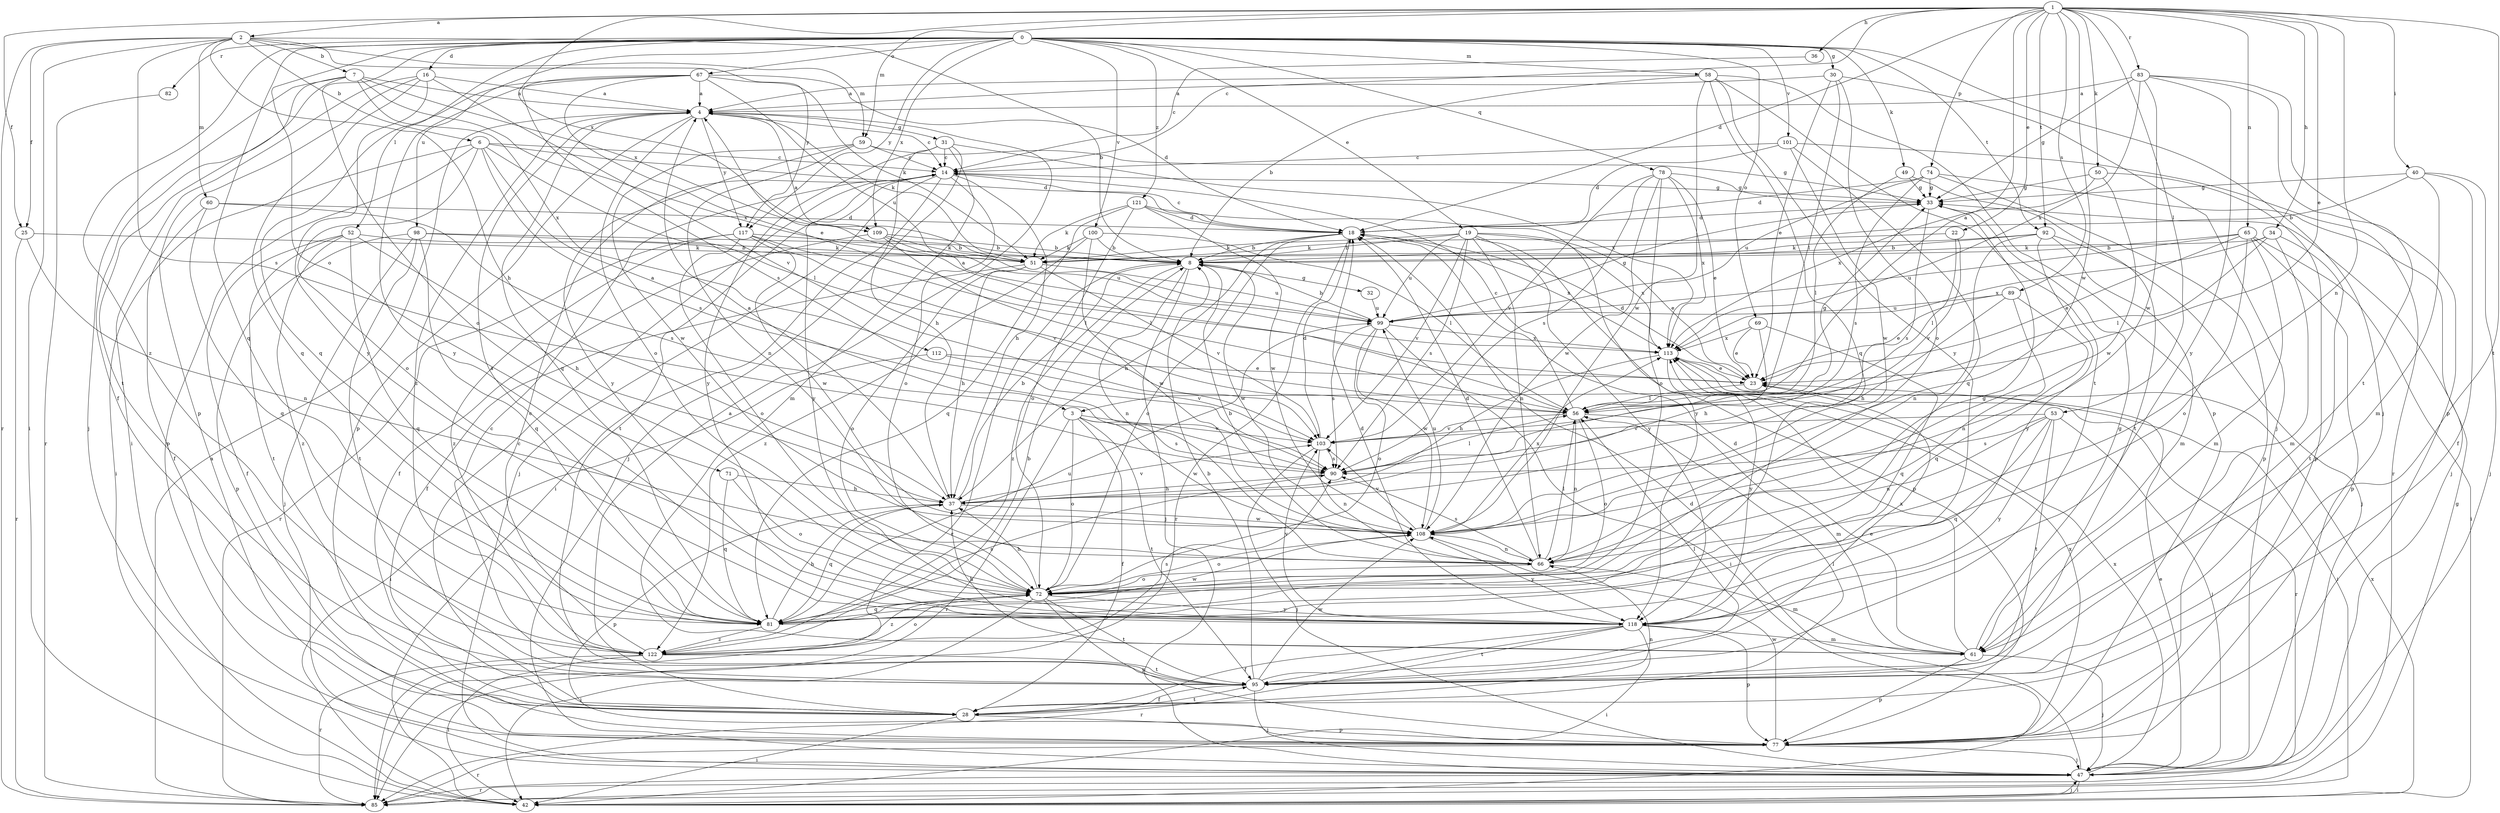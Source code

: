 strict digraph  {
0;
1;
2;
3;
4;
6;
7;
8;
14;
16;
18;
19;
22;
23;
25;
28;
30;
31;
32;
33;
34;
36;
37;
40;
42;
47;
49;
50;
51;
52;
53;
56;
58;
59;
60;
61;
65;
66;
67;
69;
71;
72;
74;
77;
78;
81;
82;
83;
85;
89;
90;
92;
95;
98;
99;
100;
101;
103;
108;
109;
112;
113;
117;
118;
121;
122;
0 -> 16  [label=d];
0 -> 19  [label=e];
0 -> 30  [label=g];
0 -> 47  [label=j];
0 -> 49  [label=k];
0 -> 52  [label=l];
0 -> 58  [label=m];
0 -> 67  [label=o];
0 -> 69  [label=o];
0 -> 71  [label=o];
0 -> 72  [label=o];
0 -> 78  [label=q];
0 -> 81  [label=q];
0 -> 82  [label=r];
0 -> 92  [label=t];
0 -> 98  [label=u];
0 -> 100  [label=v];
0 -> 101  [label=v];
0 -> 109  [label=x];
0 -> 117  [label=y];
0 -> 121  [label=z];
0 -> 122  [label=z];
1 -> 2  [label=a];
1 -> 3  [label=a];
1 -> 14  [label=c];
1 -> 18  [label=d];
1 -> 22  [label=e];
1 -> 23  [label=e];
1 -> 25  [label=f];
1 -> 34  [label=h];
1 -> 36  [label=h];
1 -> 40  [label=i];
1 -> 50  [label=k];
1 -> 53  [label=l];
1 -> 59  [label=m];
1 -> 65  [label=n];
1 -> 66  [label=n];
1 -> 74  [label=p];
1 -> 83  [label=r];
1 -> 89  [label=s];
1 -> 92  [label=t];
1 -> 95  [label=t];
1 -> 108  [label=w];
1 -> 109  [label=x];
2 -> 6  [label=b];
2 -> 7  [label=b];
2 -> 8  [label=b];
2 -> 25  [label=f];
2 -> 37  [label=h];
2 -> 42  [label=i];
2 -> 59  [label=m];
2 -> 60  [label=m];
2 -> 85  [label=r];
2 -> 90  [label=s];
2 -> 117  [label=y];
3 -> 28  [label=f];
3 -> 72  [label=o];
3 -> 85  [label=r];
3 -> 90  [label=s];
3 -> 95  [label=t];
3 -> 103  [label=v];
3 -> 108  [label=w];
4 -> 14  [label=c];
4 -> 31  [label=g];
4 -> 51  [label=k];
4 -> 72  [label=o];
4 -> 77  [label=p];
4 -> 81  [label=q];
4 -> 117  [label=y];
4 -> 122  [label=z];
6 -> 3  [label=a];
6 -> 14  [label=c];
6 -> 18  [label=d];
6 -> 42  [label=i];
6 -> 56  [label=l];
6 -> 72  [label=o];
6 -> 77  [label=p];
6 -> 90  [label=s];
7 -> 4  [label=a];
7 -> 28  [label=f];
7 -> 47  [label=j];
7 -> 95  [label=t];
7 -> 109  [label=x];
7 -> 112  [label=x];
7 -> 113  [label=x];
8 -> 32  [label=g];
8 -> 47  [label=j];
8 -> 66  [label=n];
8 -> 85  [label=r];
8 -> 108  [label=w];
8 -> 122  [label=z];
14 -> 33  [label=g];
14 -> 37  [label=h];
14 -> 42  [label=i];
14 -> 47  [label=j];
14 -> 72  [label=o];
14 -> 95  [label=t];
14 -> 118  [label=y];
16 -> 4  [label=a];
16 -> 42  [label=i];
16 -> 77  [label=p];
16 -> 81  [label=q];
16 -> 103  [label=v];
16 -> 118  [label=y];
18 -> 8  [label=b];
18 -> 14  [label=c];
18 -> 37  [label=h];
18 -> 72  [label=o];
18 -> 85  [label=r];
18 -> 113  [label=x];
19 -> 8  [label=b];
19 -> 23  [label=e];
19 -> 51  [label=k];
19 -> 66  [label=n];
19 -> 77  [label=p];
19 -> 90  [label=s];
19 -> 99  [label=u];
19 -> 103  [label=v];
19 -> 113  [label=x];
19 -> 118  [label=y];
22 -> 51  [label=k];
22 -> 56  [label=l];
22 -> 103  [label=v];
23 -> 18  [label=d];
23 -> 56  [label=l];
23 -> 85  [label=r];
25 -> 51  [label=k];
25 -> 66  [label=n];
25 -> 85  [label=r];
28 -> 4  [label=a];
28 -> 14  [label=c];
28 -> 42  [label=i];
28 -> 56  [label=l];
28 -> 66  [label=n];
28 -> 77  [label=p];
28 -> 95  [label=t];
30 -> 4  [label=a];
30 -> 23  [label=e];
30 -> 47  [label=j];
30 -> 56  [label=l];
30 -> 72  [label=o];
31 -> 14  [label=c];
31 -> 37  [label=h];
31 -> 47  [label=j];
31 -> 61  [label=m];
31 -> 113  [label=x];
31 -> 118  [label=y];
32 -> 99  [label=u];
33 -> 18  [label=d];
33 -> 90  [label=s];
34 -> 51  [label=k];
34 -> 56  [label=l];
34 -> 61  [label=m];
34 -> 95  [label=t];
34 -> 113  [label=x];
36 -> 14  [label=c];
37 -> 4  [label=a];
37 -> 8  [label=b];
37 -> 77  [label=p];
37 -> 81  [label=q];
37 -> 103  [label=v];
37 -> 108  [label=w];
40 -> 8  [label=b];
40 -> 28  [label=f];
40 -> 33  [label=g];
40 -> 47  [label=j];
40 -> 61  [label=m];
42 -> 47  [label=j];
42 -> 113  [label=x];
47 -> 18  [label=d];
47 -> 23  [label=e];
47 -> 42  [label=i];
47 -> 85  [label=r];
47 -> 113  [label=x];
49 -> 33  [label=g];
49 -> 56  [label=l];
49 -> 95  [label=t];
50 -> 33  [label=g];
50 -> 77  [label=p];
50 -> 108  [label=w];
50 -> 113  [label=x];
51 -> 4  [label=a];
51 -> 28  [label=f];
51 -> 37  [label=h];
51 -> 72  [label=o];
51 -> 99  [label=u];
51 -> 103  [label=v];
52 -> 8  [label=b];
52 -> 28  [label=f];
52 -> 37  [label=h];
52 -> 81  [label=q];
52 -> 95  [label=t];
52 -> 122  [label=z];
53 -> 47  [label=j];
53 -> 66  [label=n];
53 -> 81  [label=q];
53 -> 90  [label=s];
53 -> 95  [label=t];
53 -> 103  [label=v];
53 -> 118  [label=y];
56 -> 4  [label=a];
56 -> 14  [label=c];
56 -> 33  [label=g];
56 -> 61  [label=m];
56 -> 66  [label=n];
56 -> 72  [label=o];
56 -> 103  [label=v];
58 -> 4  [label=a];
58 -> 8  [label=b];
58 -> 77  [label=p];
58 -> 81  [label=q];
58 -> 95  [label=t];
58 -> 108  [label=w];
58 -> 118  [label=y];
59 -> 14  [label=c];
59 -> 33  [label=g];
59 -> 66  [label=n];
59 -> 108  [label=w];
59 -> 118  [label=y];
60 -> 18  [label=d];
60 -> 28  [label=f];
60 -> 81  [label=q];
60 -> 90  [label=s];
61 -> 18  [label=d];
61 -> 33  [label=g];
61 -> 37  [label=h];
61 -> 47  [label=j];
61 -> 77  [label=p];
61 -> 113  [label=x];
65 -> 8  [label=b];
65 -> 23  [label=e];
65 -> 42  [label=i];
65 -> 61  [label=m];
65 -> 72  [label=o];
65 -> 77  [label=p];
65 -> 99  [label=u];
66 -> 8  [label=b];
66 -> 18  [label=d];
66 -> 56  [label=l];
66 -> 61  [label=m];
66 -> 72  [label=o];
66 -> 90  [label=s];
67 -> 4  [label=a];
67 -> 18  [label=d];
67 -> 23  [label=e];
67 -> 51  [label=k];
67 -> 81  [label=q];
67 -> 90  [label=s];
67 -> 99  [label=u];
67 -> 118  [label=y];
69 -> 23  [label=e];
69 -> 37  [label=h];
69 -> 81  [label=q];
69 -> 113  [label=x];
71 -> 37  [label=h];
71 -> 72  [label=o];
71 -> 81  [label=q];
72 -> 33  [label=g];
72 -> 37  [label=h];
72 -> 42  [label=i];
72 -> 77  [label=p];
72 -> 81  [label=q];
72 -> 95  [label=t];
72 -> 118  [label=y];
72 -> 122  [label=z];
74 -> 18  [label=d];
74 -> 33  [label=g];
74 -> 47  [label=j];
74 -> 77  [label=p];
74 -> 90  [label=s];
74 -> 99  [label=u];
77 -> 47  [label=j];
77 -> 85  [label=r];
77 -> 108  [label=w];
77 -> 113  [label=x];
78 -> 23  [label=e];
78 -> 33  [label=g];
78 -> 72  [label=o];
78 -> 90  [label=s];
78 -> 103  [label=v];
78 -> 108  [label=w];
78 -> 113  [label=x];
81 -> 4  [label=a];
81 -> 37  [label=h];
81 -> 90  [label=s];
81 -> 99  [label=u];
81 -> 108  [label=w];
81 -> 122  [label=z];
82 -> 85  [label=r];
83 -> 4  [label=a];
83 -> 33  [label=g];
83 -> 77  [label=p];
83 -> 95  [label=t];
83 -> 108  [label=w];
83 -> 113  [label=x];
83 -> 118  [label=y];
85 -> 4  [label=a];
85 -> 33  [label=g];
89 -> 23  [label=e];
89 -> 37  [label=h];
89 -> 66  [label=n];
89 -> 81  [label=q];
89 -> 99  [label=u];
90 -> 37  [label=h];
90 -> 56  [label=l];
92 -> 8  [label=b];
92 -> 47  [label=j];
92 -> 51  [label=k];
92 -> 61  [label=m];
92 -> 66  [label=n];
92 -> 118  [label=y];
95 -> 8  [label=b];
95 -> 14  [label=c];
95 -> 23  [label=e];
95 -> 28  [label=f];
95 -> 47  [label=j];
95 -> 56  [label=l];
95 -> 108  [label=w];
98 -> 8  [label=b];
98 -> 47  [label=j];
98 -> 51  [label=k];
98 -> 77  [label=p];
98 -> 81  [label=q];
98 -> 95  [label=t];
99 -> 8  [label=b];
99 -> 33  [label=g];
99 -> 42  [label=i];
99 -> 72  [label=o];
99 -> 90  [label=s];
99 -> 108  [label=w];
99 -> 113  [label=x];
100 -> 8  [label=b];
100 -> 51  [label=k];
100 -> 56  [label=l];
100 -> 108  [label=w];
100 -> 122  [label=z];
101 -> 14  [label=c];
101 -> 18  [label=d];
101 -> 81  [label=q];
101 -> 85  [label=r];
101 -> 108  [label=w];
103 -> 18  [label=d];
103 -> 47  [label=j];
103 -> 66  [label=n];
103 -> 90  [label=s];
108 -> 66  [label=n];
108 -> 72  [label=o];
108 -> 99  [label=u];
108 -> 103  [label=v];
108 -> 113  [label=x];
108 -> 118  [label=y];
109 -> 8  [label=b];
109 -> 28  [label=f];
109 -> 51  [label=k];
109 -> 56  [label=l];
109 -> 99  [label=u];
112 -> 23  [label=e];
112 -> 42  [label=i];
112 -> 103  [label=v];
113 -> 23  [label=e];
113 -> 37  [label=h];
113 -> 42  [label=i];
113 -> 118  [label=y];
117 -> 8  [label=b];
117 -> 56  [label=l];
117 -> 72  [label=o];
117 -> 85  [label=r];
117 -> 103  [label=v];
117 -> 108  [label=w];
117 -> 122  [label=z];
118 -> 18  [label=d];
118 -> 28  [label=f];
118 -> 42  [label=i];
118 -> 61  [label=m];
118 -> 77  [label=p];
118 -> 85  [label=r];
118 -> 95  [label=t];
118 -> 103  [label=v];
121 -> 18  [label=d];
121 -> 51  [label=k];
121 -> 72  [label=o];
121 -> 81  [label=q];
121 -> 108  [label=w];
121 -> 118  [label=y];
122 -> 8  [label=b];
122 -> 14  [label=c];
122 -> 42  [label=i];
122 -> 72  [label=o];
122 -> 85  [label=r];
122 -> 90  [label=s];
122 -> 95  [label=t];
}
